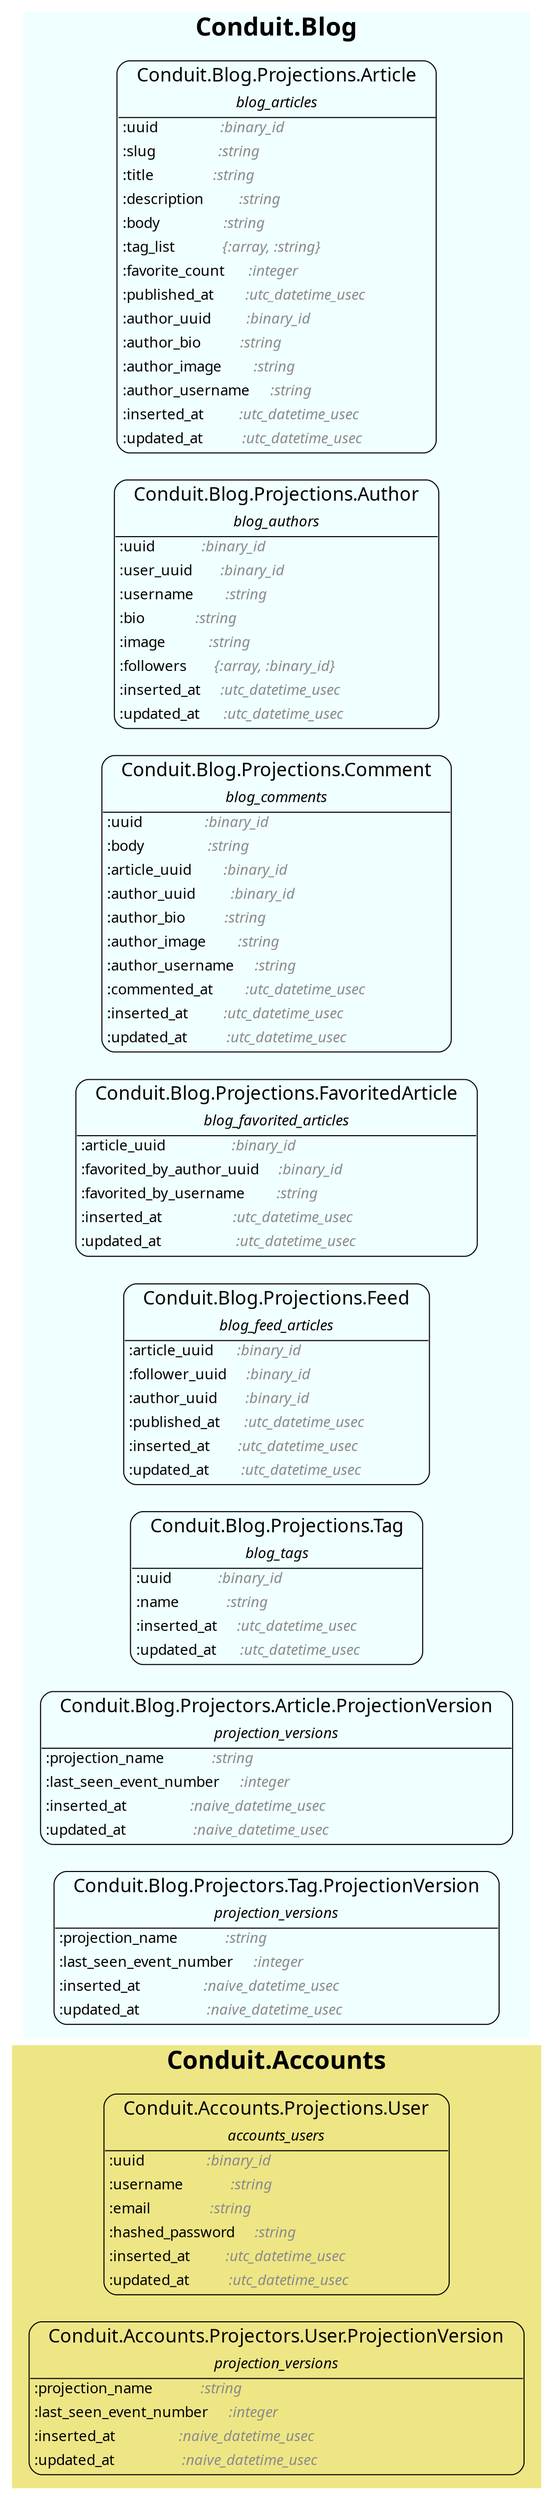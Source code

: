digraph {
  ranksep=1.0; rankdir=LR;
  node [shape = none, fontname="Roboto Mono"];
  
  subgraph "cluster_Conduit.Accounts" {
    style=filled
    fontname="Roboto Mono"
    color = "#eee685"
    label = <<font point-size='24'><b>Conduit.Accounts</b></font>>
    "Conduit.Accounts.Projections.User" [label= <<table align='left' border='1' style='rounded' cellspacing='0' cellpadding='4' cellborder='0'><tr><td port='header@schema_module'><font point-size='18'>   Conduit.Accounts.Projections.User   </font></td></tr><tr><td border='1' sides='b' colspan='2'><font point-size='14'><i>accounts_users</i></font></td></tr><tr><td align='left' port='field@uuid'>:uuid                <i><font color='gray54'>:binary_id             </font></i></td></tr><tr><td align='left' port='field@username'>:username            <i><font color='gray54'>:string                </font></i></td></tr><tr><td align='left' port='field@email'>:email               <i><font color='gray54'>:string                </font></i></td></tr><tr><td align='left' port='field@hashed_password'>:hashed_password     <i><font color='gray54'>:string                </font></i></td></tr><tr><td align='left' port='field@inserted_at'>:inserted_at         <i><font color='gray54'>:utc_datetime_usec     </font></i></td></tr><tr><td align='left' port='field@updated_at'>:updated_at          <i><font color='gray54'>:utc_datetime_usec     </font></i></td></tr></table>>]
  "Conduit.Accounts.Projectors.User.ProjectionVersion" [label= <<table align='left' border='1' style='rounded' cellspacing='0' cellpadding='4' cellborder='0'><tr><td port='header@schema_module'><font point-size='18'>   Conduit.Accounts.Projectors.User.ProjectionVersion   </font></td></tr><tr><td border='1' sides='b' colspan='2'><font point-size='14'><i>projection_versions</i></font></td></tr><tr><td align='left' port='field@projection_name'>:projection_name            <i><font color='gray54'>:string                  </font></i></td></tr><tr><td align='left' port='field@last_seen_event_number'>:last_seen_event_number     <i><font color='gray54'>:integer                 </font></i></td></tr><tr><td align='left' port='field@inserted_at'>:inserted_at                <i><font color='gray54'>:naive_datetime_usec     </font></i></td></tr><tr><td align='left' port='field@updated_at'>:updated_at                 <i><font color='gray54'>:naive_datetime_usec     </font></i></td></tr></table>>]
  }
  subgraph "cluster_Conduit.Blog" {
    style=filled
    fontname="Roboto Mono"
    color = "#f0ffff"
    label = <<font point-size='24'><b>Conduit.Blog</b></font>>
    "Conduit.Blog.Projections.Article" [label= <<table align='left' border='1' style='rounded' cellspacing='0' cellpadding='4' cellborder='0'><tr><td port='header@schema_module'><font point-size='18'>   Conduit.Blog.Projections.Article   </font></td></tr><tr><td border='1' sides='b' colspan='2'><font point-size='14'><i>blog_articles</i></font></td></tr><tr><td align='left' port='field@uuid'>:uuid                <i><font color='gray54'>:binary_id             </font></i></td></tr><tr><td align='left' port='field@slug'>:slug                <i><font color='gray54'>:string                </font></i></td></tr><tr><td align='left' port='field@title'>:title               <i><font color='gray54'>:string                </font></i></td></tr><tr><td align='left' port='field@description'>:description         <i><font color='gray54'>:string                </font></i></td></tr><tr><td align='left' port='field@body'>:body                <i><font color='gray54'>:string                </font></i></td></tr><tr><td align='left' port='field@tag_list'>:tag_list            <i><font color='gray54'>{:array, :string}      </font></i></td></tr><tr><td align='left' port='field@favorite_count'>:favorite_count      <i><font color='gray54'>:integer               </font></i></td></tr><tr><td align='left' port='field@published_at'>:published_at        <i><font color='gray54'>:utc_datetime_usec     </font></i></td></tr><tr><td align='left' port='field@author_uuid'>:author_uuid         <i><font color='gray54'>:binary_id             </font></i></td></tr><tr><td align='left' port='field@author_bio'>:author_bio          <i><font color='gray54'>:string                </font></i></td></tr><tr><td align='left' port='field@author_image'>:author_image        <i><font color='gray54'>:string                </font></i></td></tr><tr><td align='left' port='field@author_username'>:author_username     <i><font color='gray54'>:string                </font></i></td></tr><tr><td align='left' port='field@inserted_at'>:inserted_at         <i><font color='gray54'>:utc_datetime_usec     </font></i></td></tr><tr><td align='left' port='field@updated_at'>:updated_at          <i><font color='gray54'>:utc_datetime_usec     </font></i></td></tr></table>>]
  "Conduit.Blog.Projections.Author" [label= <<table align='left' border='1' style='rounded' cellspacing='0' cellpadding='4' cellborder='0'><tr><td port='header@schema_module'><font point-size='18'>   Conduit.Blog.Projections.Author   </font></td></tr><tr><td border='1' sides='b' colspan='2'><font point-size='14'><i>blog_authors</i></font></td></tr><tr><td align='left' port='field@uuid'>:uuid            <i><font color='gray54'>:binary_id               </font></i></td></tr><tr><td align='left' port='field@user_uuid'>:user_uuid       <i><font color='gray54'>:binary_id               </font></i></td></tr><tr><td align='left' port='field@username'>:username        <i><font color='gray54'>:string                  </font></i></td></tr><tr><td align='left' port='field@bio'>:bio             <i><font color='gray54'>:string                  </font></i></td></tr><tr><td align='left' port='field@image'>:image           <i><font color='gray54'>:string                  </font></i></td></tr><tr><td align='left' port='field@followers'>:followers       <i><font color='gray54'>{:array, :binary_id}     </font></i></td></tr><tr><td align='left' port='field@inserted_at'>:inserted_at     <i><font color='gray54'>:utc_datetime_usec       </font></i></td></tr><tr><td align='left' port='field@updated_at'>:updated_at      <i><font color='gray54'>:utc_datetime_usec       </font></i></td></tr></table>>]
  "Conduit.Blog.Projections.Comment" [label= <<table align='left' border='1' style='rounded' cellspacing='0' cellpadding='4' cellborder='0'><tr><td port='header@schema_module'><font point-size='18'>   Conduit.Blog.Projections.Comment   </font></td></tr><tr><td border='1' sides='b' colspan='2'><font point-size='14'><i>blog_comments</i></font></td></tr><tr><td align='left' port='field@uuid'>:uuid                <i><font color='gray54'>:binary_id             </font></i></td></tr><tr><td align='left' port='field@body'>:body                <i><font color='gray54'>:string                </font></i></td></tr><tr><td align='left' port='field@article_uuid'>:article_uuid        <i><font color='gray54'>:binary_id             </font></i></td></tr><tr><td align='left' port='field@author_uuid'>:author_uuid         <i><font color='gray54'>:binary_id             </font></i></td></tr><tr><td align='left' port='field@author_bio'>:author_bio          <i><font color='gray54'>:string                </font></i></td></tr><tr><td align='left' port='field@author_image'>:author_image        <i><font color='gray54'>:string                </font></i></td></tr><tr><td align='left' port='field@author_username'>:author_username     <i><font color='gray54'>:string                </font></i></td></tr><tr><td align='left' port='field@commented_at'>:commented_at        <i><font color='gray54'>:utc_datetime_usec     </font></i></td></tr><tr><td align='left' port='field@inserted_at'>:inserted_at         <i><font color='gray54'>:utc_datetime_usec     </font></i></td></tr><tr><td align='left' port='field@updated_at'>:updated_at          <i><font color='gray54'>:utc_datetime_usec     </font></i></td></tr></table>>]
  "Conduit.Blog.Projections.FavoritedArticle" [label= <<table align='left' border='1' style='rounded' cellspacing='0' cellpadding='4' cellborder='0'><tr><td port='header@schema_module'><font point-size='18'>   Conduit.Blog.Projections.FavoritedArticle   </font></td></tr><tr><td border='1' sides='b' colspan='2'><font point-size='14'><i>blog_favorited_articles</i></font></td></tr><tr><td align='left' port='field@article_uuid'>:article_uuid                 <i><font color='gray54'>:binary_id             </font></i></td></tr><tr><td align='left' port='field@favorited_by_author_uuid'>:favorited_by_author_uuid     <i><font color='gray54'>:binary_id             </font></i></td></tr><tr><td align='left' port='field@favorited_by_username'>:favorited_by_username        <i><font color='gray54'>:string                </font></i></td></tr><tr><td align='left' port='field@inserted_at'>:inserted_at                  <i><font color='gray54'>:utc_datetime_usec     </font></i></td></tr><tr><td align='left' port='field@updated_at'>:updated_at                   <i><font color='gray54'>:utc_datetime_usec     </font></i></td></tr></table>>]
  "Conduit.Blog.Projections.Feed" [label= <<table align='left' border='1' style='rounded' cellspacing='0' cellpadding='4' cellborder='0'><tr><td port='header@schema_module'><font point-size='18'>   Conduit.Blog.Projections.Feed   </font></td></tr><tr><td border='1' sides='b' colspan='2'><font point-size='14'><i>blog_feed_articles</i></font></td></tr><tr><td align='left' port='field@article_uuid'>:article_uuid      <i><font color='gray54'>:binary_id             </font></i></td></tr><tr><td align='left' port='field@follower_uuid'>:follower_uuid     <i><font color='gray54'>:binary_id             </font></i></td></tr><tr><td align='left' port='field@author_uuid'>:author_uuid       <i><font color='gray54'>:binary_id             </font></i></td></tr><tr><td align='left' port='field@published_at'>:published_at      <i><font color='gray54'>:utc_datetime_usec     </font></i></td></tr><tr><td align='left' port='field@inserted_at'>:inserted_at       <i><font color='gray54'>:utc_datetime_usec     </font></i></td></tr><tr><td align='left' port='field@updated_at'>:updated_at        <i><font color='gray54'>:utc_datetime_usec     </font></i></td></tr></table>>]
  "Conduit.Blog.Projections.Tag" [label= <<table align='left' border='1' style='rounded' cellspacing='0' cellpadding='4' cellborder='0'><tr><td port='header@schema_module'><font point-size='18'>   Conduit.Blog.Projections.Tag   </font></td></tr><tr><td border='1' sides='b' colspan='2'><font point-size='14'><i>blog_tags</i></font></td></tr><tr><td align='left' port='field@uuid'>:uuid            <i><font color='gray54'>:binary_id             </font></i></td></tr><tr><td align='left' port='field@name'>:name            <i><font color='gray54'>:string                </font></i></td></tr><tr><td align='left' port='field@inserted_at'>:inserted_at     <i><font color='gray54'>:utc_datetime_usec     </font></i></td></tr><tr><td align='left' port='field@updated_at'>:updated_at      <i><font color='gray54'>:utc_datetime_usec     </font></i></td></tr></table>>]
  "Conduit.Blog.Projectors.Article.ProjectionVersion" [label= <<table align='left' border='1' style='rounded' cellspacing='0' cellpadding='4' cellborder='0'><tr><td port='header@schema_module'><font point-size='18'>   Conduit.Blog.Projectors.Article.ProjectionVersion   </font></td></tr><tr><td border='1' sides='b' colspan='2'><font point-size='14'><i>projection_versions</i></font></td></tr><tr><td align='left' port='field@projection_name'>:projection_name            <i><font color='gray54'>:string                  </font></i></td></tr><tr><td align='left' port='field@last_seen_event_number'>:last_seen_event_number     <i><font color='gray54'>:integer                 </font></i></td></tr><tr><td align='left' port='field@inserted_at'>:inserted_at                <i><font color='gray54'>:naive_datetime_usec     </font></i></td></tr><tr><td align='left' port='field@updated_at'>:updated_at                 <i><font color='gray54'>:naive_datetime_usec     </font></i></td></tr></table>>]
  "Conduit.Blog.Projectors.Tag.ProjectionVersion" [label= <<table align='left' border='1' style='rounded' cellspacing='0' cellpadding='4' cellborder='0'><tr><td port='header@schema_module'><font point-size='18'>   Conduit.Blog.Projectors.Tag.ProjectionVersion   </font></td></tr><tr><td border='1' sides='b' colspan='2'><font point-size='14'><i>projection_versions</i></font></td></tr><tr><td align='left' port='field@projection_name'>:projection_name            <i><font color='gray54'>:string                  </font></i></td></tr><tr><td align='left' port='field@last_seen_event_number'>:last_seen_event_number     <i><font color='gray54'>:integer                 </font></i></td></tr><tr><td align='left' port='field@inserted_at'>:inserted_at                <i><font color='gray54'>:naive_datetime_usec     </font></i></td></tr><tr><td align='left' port='field@updated_at'>:updated_at                 <i><font color='gray54'>:naive_datetime_usec     </font></i></td></tr></table>>]
  }

  
}
